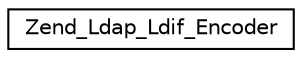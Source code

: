 digraph G
{
  edge [fontname="Helvetica",fontsize="10",labelfontname="Helvetica",labelfontsize="10"];
  node [fontname="Helvetica",fontsize="10",shape=record];
  rankdir="LR";
  Node1 [label="Zend_Ldap_Ldif_Encoder",height=0.2,width=0.4,color="black", fillcolor="white", style="filled",URL="$class_zend___ldap___ldif___encoder.html"];
}
